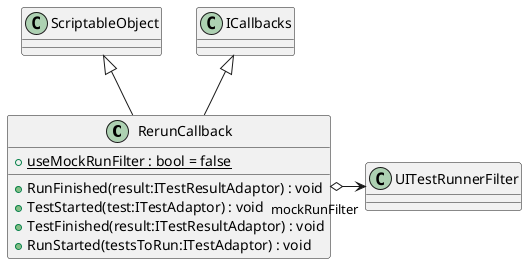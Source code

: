 @startuml
class RerunCallback {
    + {static} useMockRunFilter : bool = false
    + RunFinished(result:ITestResultAdaptor) : void
    + TestStarted(test:ITestAdaptor) : void
    + TestFinished(result:ITestResultAdaptor) : void
    + RunStarted(testsToRun:ITestAdaptor) : void
}
ScriptableObject <|-- RerunCallback
ICallbacks <|-- RerunCallback
RerunCallback o-> "mockRunFilter" UITestRunnerFilter
@enduml
